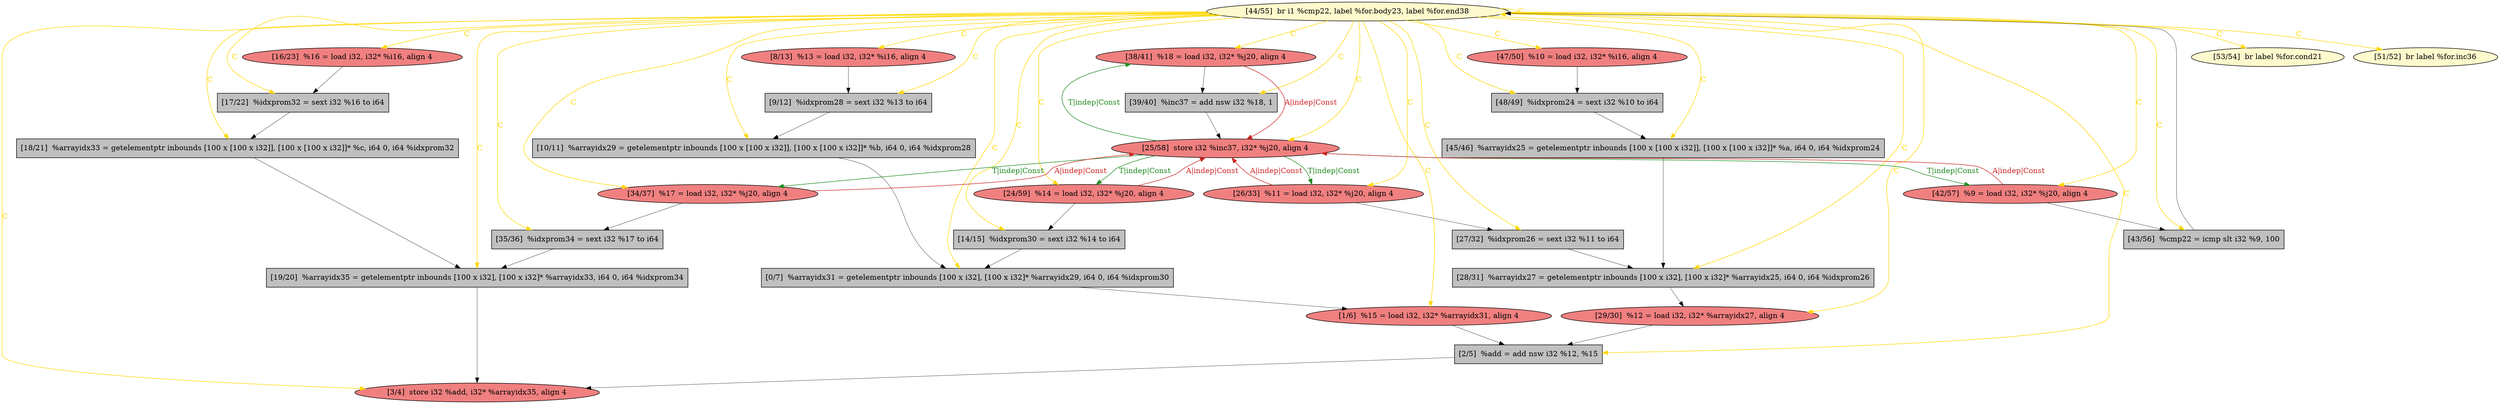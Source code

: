 
digraph G {


node976 [fillcolor=grey,label="[9/12]  %idxprom28 = sext i32 %13 to i64",shape=rectangle,style=filled ]
node975 [fillcolor=grey,label="[17/22]  %idxprom32 = sext i32 %16 to i64",shape=rectangle,style=filled ]
node973 [fillcolor=lemonchiffon,label="[44/55]  br i1 %cmp22, label %for.body23, label %for.end38",shape=ellipse,style=filled ]
node971 [fillcolor=lightcoral,label="[47/50]  %10 = load i32, i32* %i16, align 4",shape=ellipse,style=filled ]
node968 [fillcolor=lightcoral,label="[1/6]  %15 = load i32, i32* %arrayidx31, align 4",shape=ellipse,style=filled ]
node967 [fillcolor=lightcoral,label="[38/41]  %18 = load i32, i32* %j20, align 4",shape=ellipse,style=filled ]
node966 [fillcolor=grey,label="[45/46]  %arrayidx25 = getelementptr inbounds [100 x [100 x i32]], [100 x [100 x i32]]* %a, i64 0, i64 %idxprom24",shape=rectangle,style=filled ]
node970 [fillcolor=grey,label="[19/20]  %arrayidx35 = getelementptr inbounds [100 x i32], [100 x i32]* %arrayidx33, i64 0, i64 %idxprom34",shape=rectangle,style=filled ]
node965 [fillcolor=grey,label="[2/5]  %add = add nsw i32 %12, %15",shape=rectangle,style=filled ]
node964 [fillcolor=lemonchiffon,label="[53/54]  br label %for.cond21",shape=ellipse,style=filled ]
node972 [fillcolor=lightcoral,label="[26/33]  %11 = load i32, i32* %j20, align 4",shape=ellipse,style=filled ]
node963 [fillcolor=grey,label="[35/36]  %idxprom34 = sext i32 %17 to i64",shape=rectangle,style=filled ]
node957 [fillcolor=grey,label="[48/49]  %idxprom24 = sext i32 %10 to i64",shape=rectangle,style=filled ]
node951 [fillcolor=lightcoral,label="[24/59]  %14 = load i32, i32* %j20, align 4",shape=ellipse,style=filled ]
node949 [fillcolor=grey,label="[14/15]  %idxprom30 = sext i32 %14 to i64",shape=rectangle,style=filled ]
node959 [fillcolor=lemonchiffon,label="[51/52]  br label %for.inc36",shape=ellipse,style=filled ]
node958 [fillcolor=grey,label="[28/31]  %arrayidx27 = getelementptr inbounds [100 x i32], [100 x i32]* %arrayidx25, i64 0, i64 %idxprom26",shape=rectangle,style=filled ]
node947 [fillcolor=grey,label="[0/7]  %arrayidx31 = getelementptr inbounds [100 x i32], [100 x i32]* %arrayidx29, i64 0, i64 %idxprom30",shape=rectangle,style=filled ]
node961 [fillcolor=grey,label="[18/21]  %arrayidx33 = getelementptr inbounds [100 x [100 x i32]], [100 x [100 x i32]]* %c, i64 0, i64 %idxprom32",shape=rectangle,style=filled ]
node948 [fillcolor=lightcoral,label="[8/13]  %13 = load i32, i32* %i16, align 4",shape=ellipse,style=filled ]
node950 [fillcolor=lightcoral,label="[16/23]  %16 = load i32, i32* %i16, align 4",shape=ellipse,style=filled ]
node954 [fillcolor=lightcoral,label="[29/30]  %12 = load i32, i32* %arrayidx27, align 4",shape=ellipse,style=filled ]
node974 [fillcolor=grey,label="[27/32]  %idxprom26 = sext i32 %11 to i64",shape=rectangle,style=filled ]
node955 [fillcolor=grey,label="[43/56]  %cmp22 = icmp slt i32 %9, 100",shape=rectangle,style=filled ]
node953 [fillcolor=lightcoral,label="[25/58]  store i32 %inc37, i32* %j20, align 4",shape=ellipse,style=filled ]
node960 [fillcolor=lightcoral,label="[42/57]  %9 = load i32, i32* %j20, align 4",shape=ellipse,style=filled ]
node956 [fillcolor=grey,label="[10/11]  %arrayidx29 = getelementptr inbounds [100 x [100 x i32]], [100 x [100 x i32]]* %b, i64 0, i64 %idxprom28",shape=rectangle,style=filled ]
node969 [fillcolor=grey,label="[39/40]  %inc37 = add nsw i32 %18, 1",shape=rectangle,style=filled ]
node952 [fillcolor=lightcoral,label="[3/4]  store i32 %add, i32* %arrayidx35, align 4",shape=ellipse,style=filled ]
node962 [fillcolor=lightcoral,label="[34/37]  %17 = load i32, i32* %j20, align 4",shape=ellipse,style=filled ]

node973->node967 [style=solid,color=gold,label="C",penwidth=1.0,fontcolor=gold ]
node960->node955 [style=solid,color=black,label="",penwidth=0.5,fontcolor=black ]
node970->node952 [style=solid,color=black,label="",penwidth=0.5,fontcolor=black ]
node972->node953 [style=solid,color=firebrick3,label="A|indep|Const",penwidth=1.0,fontcolor=firebrick3 ]
node975->node961 [style=solid,color=black,label="",penwidth=0.5,fontcolor=black ]
node973->node947 [style=solid,color=gold,label="C",penwidth=1.0,fontcolor=gold ]
node966->node958 [style=solid,color=black,label="",penwidth=0.5,fontcolor=black ]
node973->node972 [style=solid,color=gold,label="C",penwidth=1.0,fontcolor=gold ]
node962->node963 [style=solid,color=black,label="",penwidth=0.5,fontcolor=black ]
node973->node965 [style=solid,color=gold,label="C",penwidth=1.0,fontcolor=gold ]
node958->node954 [style=solid,color=black,label="",penwidth=0.5,fontcolor=black ]
node955->node973 [style=solid,color=black,label="",penwidth=0.5,fontcolor=black ]
node973->node955 [style=solid,color=gold,label="C",penwidth=1.0,fontcolor=gold ]
node953->node960 [style=solid,color=forestgreen,label="T|indep|Const",penwidth=1.0,fontcolor=forestgreen ]
node953->node962 [style=solid,color=forestgreen,label="T|indep|Const",penwidth=1.0,fontcolor=forestgreen ]
node962->node953 [style=solid,color=firebrick3,label="A|indep|Const",penwidth=1.0,fontcolor=firebrick3 ]
node949->node947 [style=solid,color=black,label="",penwidth=0.5,fontcolor=black ]
node973->node973 [style=solid,color=gold,label="C",penwidth=1.0,fontcolor=gold ]
node953->node972 [style=solid,color=forestgreen,label="T|indep|Const",penwidth=1.0,fontcolor=forestgreen ]
node974->node958 [style=solid,color=black,label="",penwidth=0.5,fontcolor=black ]
node951->node949 [style=solid,color=black,label="",penwidth=0.5,fontcolor=black ]
node973->node956 [style=solid,color=gold,label="C",penwidth=1.0,fontcolor=gold ]
node973->node963 [style=solid,color=gold,label="C",penwidth=1.0,fontcolor=gold ]
node973->node951 [style=solid,color=gold,label="C",penwidth=1.0,fontcolor=gold ]
node973->node971 [style=solid,color=gold,label="C",penwidth=1.0,fontcolor=gold ]
node973->node962 [style=solid,color=gold,label="C",penwidth=1.0,fontcolor=gold ]
node973->node966 [style=solid,color=gold,label="C",penwidth=1.0,fontcolor=gold ]
node960->node953 [style=solid,color=firebrick3,label="A|indep|Const",penwidth=1.0,fontcolor=firebrick3 ]
node947->node968 [style=solid,color=black,label="",penwidth=0.5,fontcolor=black ]
node973->node952 [style=solid,color=gold,label="C",penwidth=1.0,fontcolor=gold ]
node973->node957 [style=solid,color=gold,label="C",penwidth=1.0,fontcolor=gold ]
node973->node974 [style=solid,color=gold,label="C",penwidth=1.0,fontcolor=gold ]
node976->node956 [style=solid,color=black,label="",penwidth=0.5,fontcolor=black ]
node973->node976 [style=solid,color=gold,label="C",penwidth=1.0,fontcolor=gold ]
node973->node975 [style=solid,color=gold,label="C",penwidth=1.0,fontcolor=gold ]
node973->node964 [style=solid,color=gold,label="C",penwidth=1.0,fontcolor=gold ]
node973->node968 [style=solid,color=gold,label="C",penwidth=1.0,fontcolor=gold ]
node973->node950 [style=solid,color=gold,label="C",penwidth=1.0,fontcolor=gold ]
node973->node960 [style=solid,color=gold,label="C",penwidth=1.0,fontcolor=gold ]
node973->node953 [style=solid,color=gold,label="C",penwidth=1.0,fontcolor=gold ]
node973->node970 [style=solid,color=gold,label="C",penwidth=1.0,fontcolor=gold ]
node973->node948 [style=solid,color=gold,label="C",penwidth=1.0,fontcolor=gold ]
node973->node954 [style=solid,color=gold,label="C",penwidth=1.0,fontcolor=gold ]
node957->node966 [style=solid,color=black,label="",penwidth=0.5,fontcolor=black ]
node950->node975 [style=solid,color=black,label="",penwidth=0.5,fontcolor=black ]
node961->node970 [style=solid,color=black,label="",penwidth=0.5,fontcolor=black ]
node963->node970 [style=solid,color=black,label="",penwidth=0.5,fontcolor=black ]
node971->node957 [style=solid,color=black,label="",penwidth=0.5,fontcolor=black ]
node967->node953 [style=solid,color=firebrick3,label="A|indep|Const",penwidth=1.0,fontcolor=firebrick3 ]
node967->node969 [style=solid,color=black,label="",penwidth=0.5,fontcolor=black ]
node973->node961 [style=solid,color=gold,label="C",penwidth=1.0,fontcolor=gold ]
node948->node976 [style=solid,color=black,label="",penwidth=0.5,fontcolor=black ]
node973->node969 [style=solid,color=gold,label="C",penwidth=1.0,fontcolor=gold ]
node953->node967 [style=solid,color=forestgreen,label="T|indep|Const",penwidth=1.0,fontcolor=forestgreen ]
node968->node965 [style=solid,color=black,label="",penwidth=0.5,fontcolor=black ]
node965->node952 [style=solid,color=black,label="",penwidth=0.5,fontcolor=black ]
node951->node953 [style=solid,color=firebrick3,label="A|indep|Const",penwidth=1.0,fontcolor=firebrick3 ]
node953->node951 [style=solid,color=forestgreen,label="T|indep|Const",penwidth=1.0,fontcolor=forestgreen ]
node973->node958 [style=solid,color=gold,label="C",penwidth=1.0,fontcolor=gold ]
node973->node959 [style=solid,color=gold,label="C",penwidth=1.0,fontcolor=gold ]
node954->node965 [style=solid,color=black,label="",penwidth=0.5,fontcolor=black ]
node956->node947 [style=solid,color=black,label="",penwidth=0.5,fontcolor=black ]
node973->node949 [style=solid,color=gold,label="C",penwidth=1.0,fontcolor=gold ]
node969->node953 [style=solid,color=black,label="",penwidth=0.5,fontcolor=black ]
node972->node974 [style=solid,color=black,label="",penwidth=0.5,fontcolor=black ]


}
